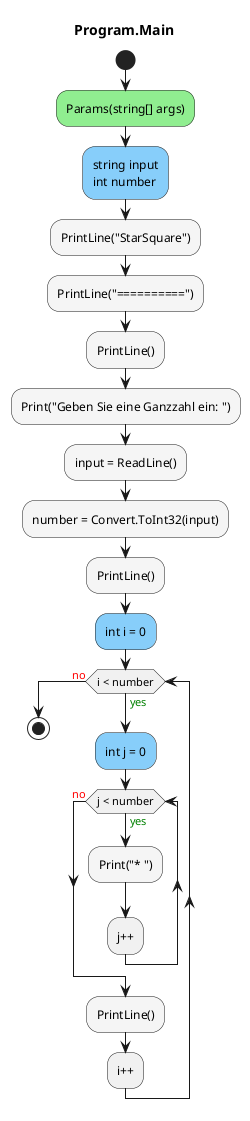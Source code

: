 @startuml Program.Main
title Program.Main
start
#LightGreen:Params(string[] args);
#LightSkyBlue:string input\nint number;
#WhiteSmoke:PrintLine("StarSquare");
#WhiteSmoke:PrintLine("==========");
#WhiteSmoke:PrintLine();
#WhiteSmoke:Print("Geben Sie eine Ganzzahl ein: ");
#WhiteSmoke:input = ReadLine();
#WhiteSmoke:number = Convert.ToInt32(input);
#WhiteSmoke:PrintLine();
#LightSkyBlue:int i = 0;
while (i < number) is (<color:green>yes)
        #LightSkyBlue:int j = 0;
        while (j < number) is (<color:green>yes)
                #WhiteSmoke:Print("* ");
        :j++;
        endwhile (<color:red>no)
        #WhiteSmoke:PrintLine();
:i++;
endwhile (<color:red>no)
stop
@enduml
